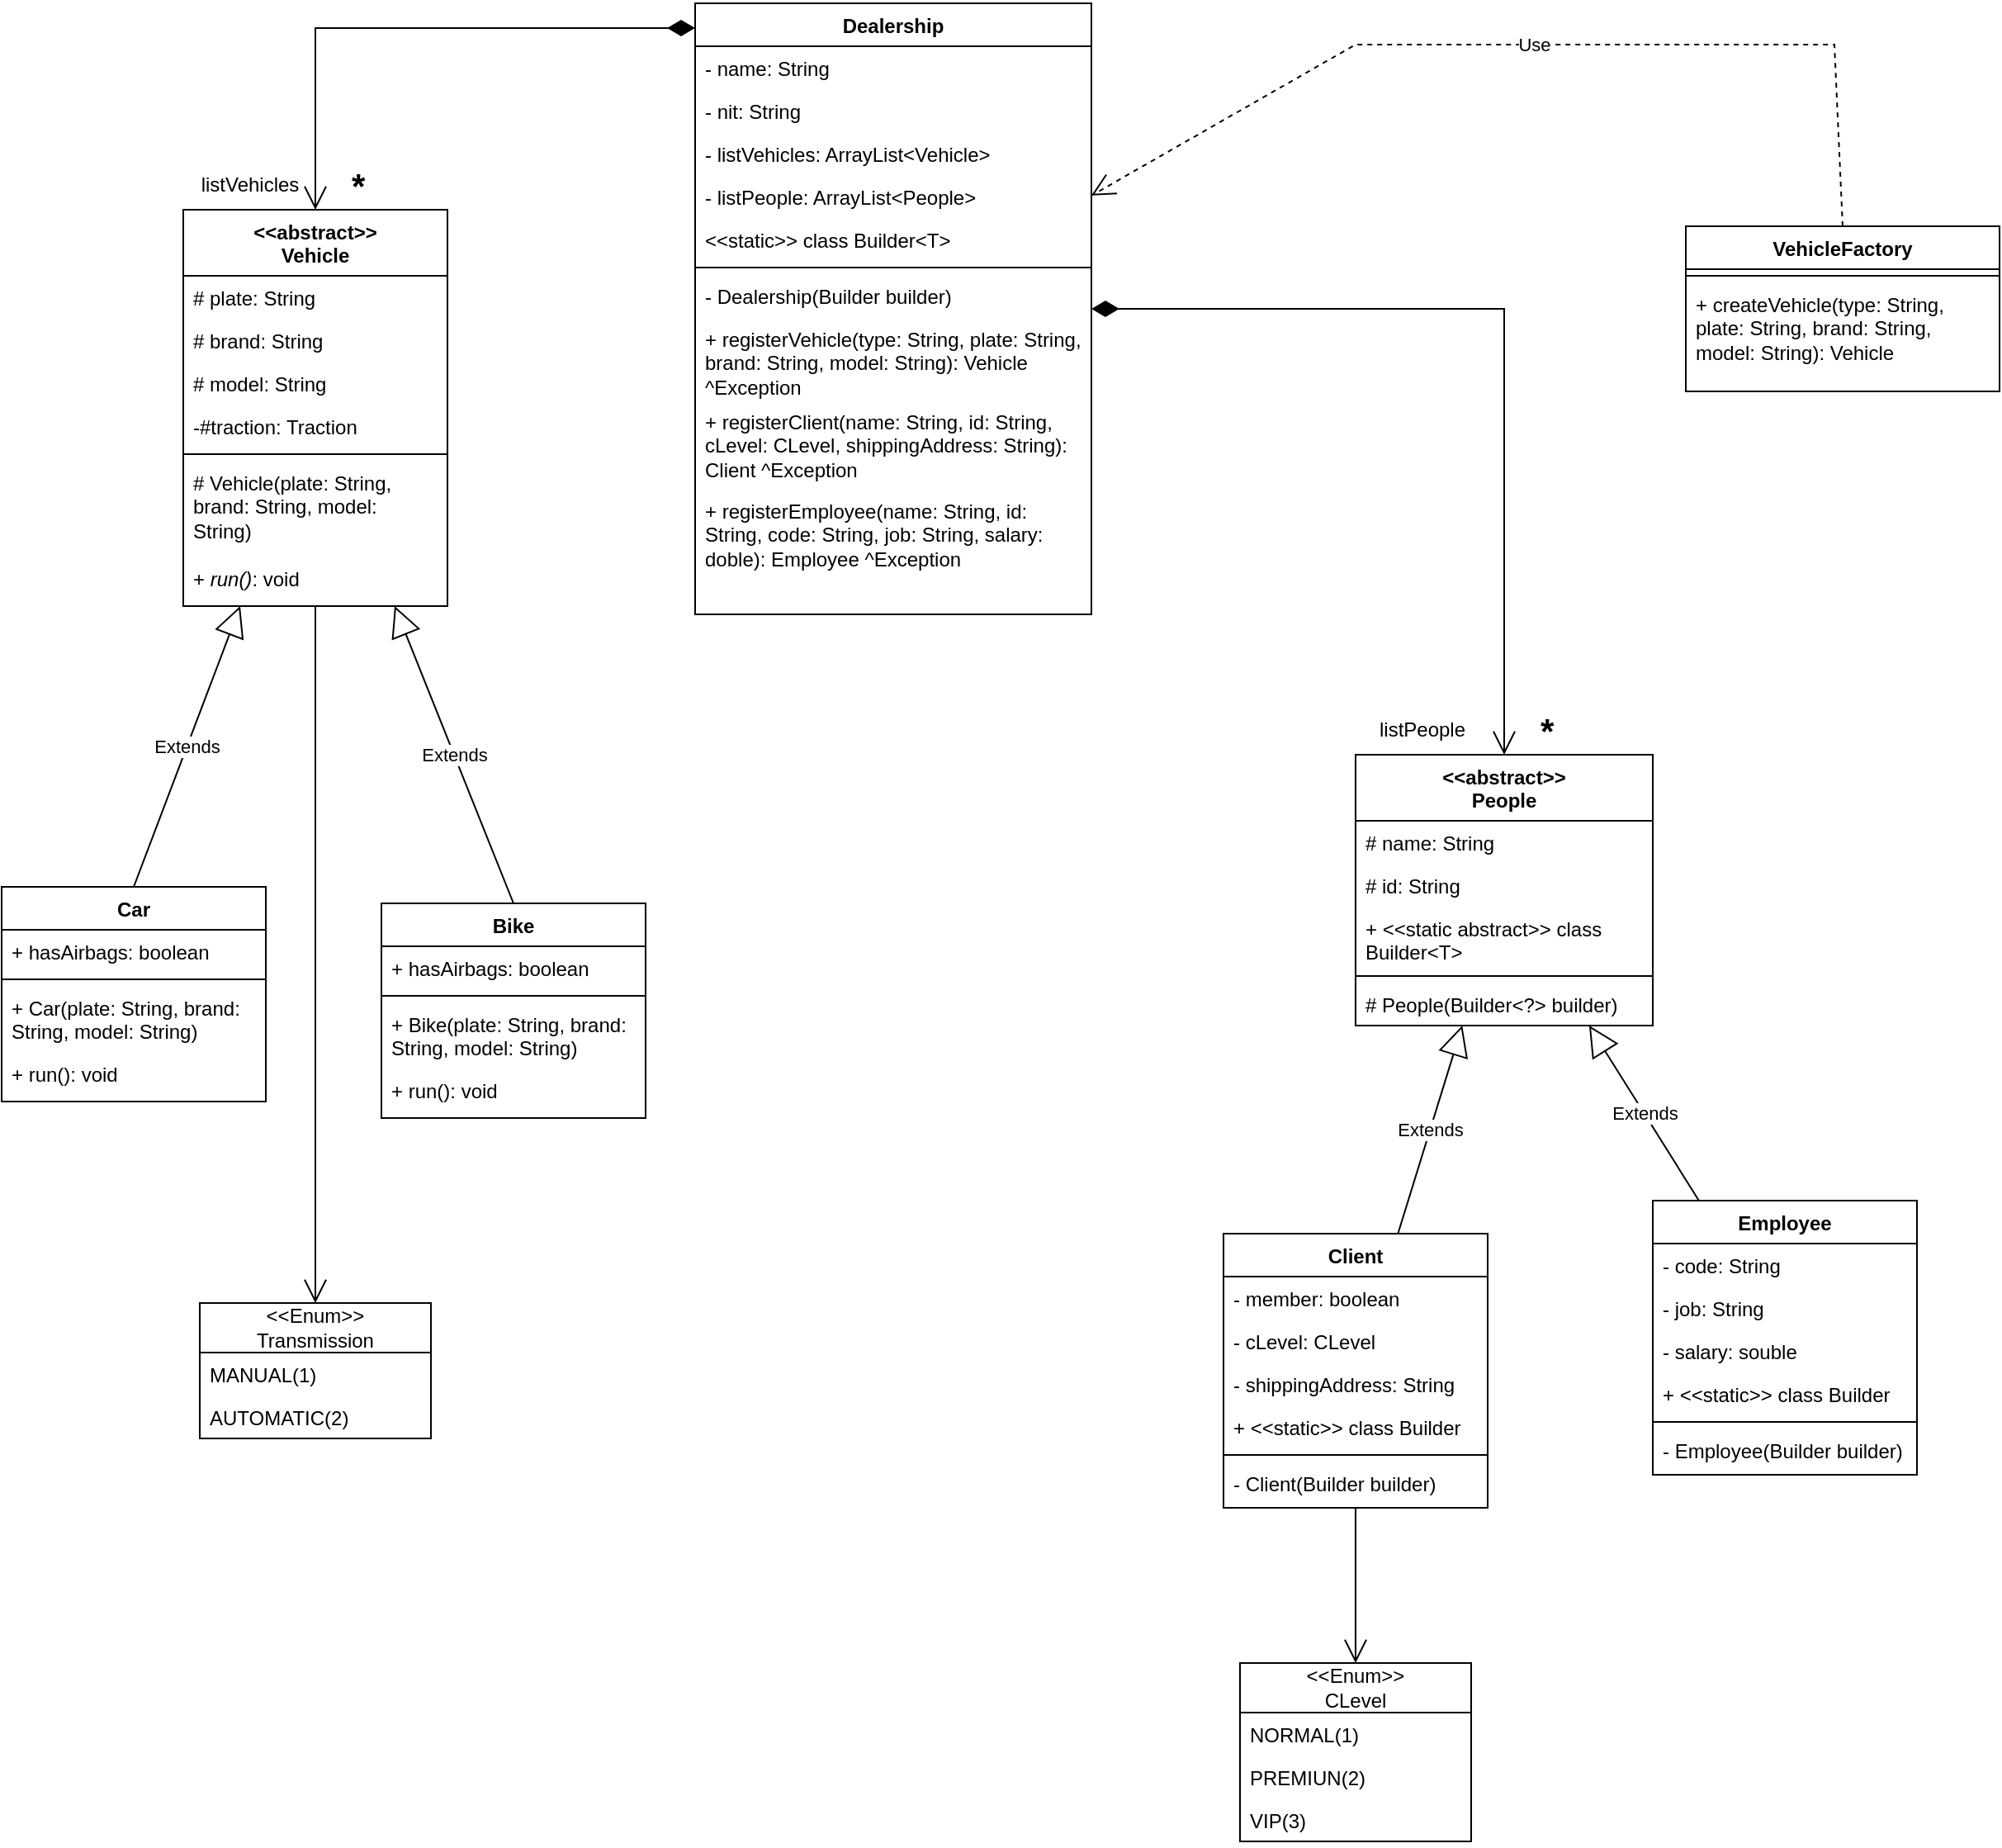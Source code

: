 <mxfile version="28.1.2">
  <diagram name="Página-1" id="mRv37U4wmgpILsiZLZiM">
    <mxGraphModel dx="2713" dy="1098" grid="1" gridSize="10" guides="1" tooltips="1" connect="1" arrows="1" fold="1" page="1" pageScale="1" pageWidth="827" pageHeight="1169" math="0" shadow="0">
      <root>
        <mxCell id="0" />
        <mxCell id="1" parent="0" />
        <mxCell id="we5CFTlUtSjJnZkdzTHI-1" value="Dealership" style="swimlane;fontStyle=1;align=center;verticalAlign=top;childLayout=stackLayout;horizontal=1;startSize=26;horizontalStack=0;resizeParent=1;resizeParentMax=0;resizeLast=0;collapsible=1;marginBottom=0;whiteSpace=wrap;html=1;" parent="1" vertex="1">
          <mxGeometry x="540" y="15" width="240" height="370" as="geometry" />
        </mxCell>
        <mxCell id="we5CFTlUtSjJnZkdzTHI-5" value="- name: String&lt;span style=&quot;background-color: transparent; color: light-dark(rgb(0, 0, 0), rgb(255, 255, 255));&quot;&gt;&amp;nbsp;&lt;/span&gt;" style="text;strokeColor=none;fillColor=none;align=left;verticalAlign=top;spacingLeft=4;spacingRight=4;overflow=hidden;rotatable=0;points=[[0,0.5],[1,0.5]];portConstraint=eastwest;whiteSpace=wrap;html=1;" parent="we5CFTlUtSjJnZkdzTHI-1" vertex="1">
          <mxGeometry y="26" width="240" height="26" as="geometry" />
        </mxCell>
        <mxCell id="we5CFTlUtSjJnZkdzTHI-2" value="- nit: String&lt;span style=&quot;background-color: transparent; color: light-dark(rgb(0, 0, 0), rgb(255, 255, 255));&quot;&gt;&amp;nbsp;&lt;/span&gt;" style="text;strokeColor=none;fillColor=none;align=left;verticalAlign=top;spacingLeft=4;spacingRight=4;overflow=hidden;rotatable=0;points=[[0,0.5],[1,0.5]];portConstraint=eastwest;whiteSpace=wrap;html=1;" parent="we5CFTlUtSjJnZkdzTHI-1" vertex="1">
          <mxGeometry y="52" width="240" height="26" as="geometry" />
        </mxCell>
        <mxCell id="uyxUzQ3jVB2el6wWb-nj-1" value="- listVehicles: ArrayList&amp;lt;Vehicle&amp;gt;&lt;span style=&quot;background-color: transparent; color: light-dark(rgb(0, 0, 0), rgb(255, 255, 255));&quot;&gt;&amp;nbsp;&lt;/span&gt;" style="text;strokeColor=none;fillColor=none;align=left;verticalAlign=top;spacingLeft=4;spacingRight=4;overflow=hidden;rotatable=0;points=[[0,0.5],[1,0.5]];portConstraint=eastwest;whiteSpace=wrap;html=1;" parent="we5CFTlUtSjJnZkdzTHI-1" vertex="1">
          <mxGeometry y="78" width="240" height="26" as="geometry" />
        </mxCell>
        <mxCell id="we5CFTlUtSjJnZkdzTHI-6" value="- listPeople: ArrayList&amp;lt;People&amp;gt;&lt;span style=&quot;background-color: transparent; color: light-dark(rgb(0, 0, 0), rgb(255, 255, 255));&quot;&gt;&amp;nbsp;&lt;/span&gt;" style="text;strokeColor=none;fillColor=none;align=left;verticalAlign=top;spacingLeft=4;spacingRight=4;overflow=hidden;rotatable=0;points=[[0,0.5],[1,0.5]];portConstraint=eastwest;whiteSpace=wrap;html=1;" parent="we5CFTlUtSjJnZkdzTHI-1" vertex="1">
          <mxGeometry y="104" width="240" height="26" as="geometry" />
        </mxCell>
        <mxCell id="uyxUzQ3jVB2el6wWb-nj-4" value="&amp;lt;&amp;lt;static&amp;gt;&amp;gt; class Builder&amp;lt;T&amp;gt;" style="text;strokeColor=none;fillColor=none;align=left;verticalAlign=top;spacingLeft=4;spacingRight=4;overflow=hidden;rotatable=0;points=[[0,0.5],[1,0.5]];portConstraint=eastwest;whiteSpace=wrap;html=1;" parent="we5CFTlUtSjJnZkdzTHI-1" vertex="1">
          <mxGeometry y="130" width="240" height="26" as="geometry" />
        </mxCell>
        <mxCell id="we5CFTlUtSjJnZkdzTHI-3" value="" style="line;strokeWidth=1;fillColor=none;align=left;verticalAlign=middle;spacingTop=-1;spacingLeft=3;spacingRight=3;rotatable=0;labelPosition=right;points=[];portConstraint=eastwest;strokeColor=inherit;" parent="we5CFTlUtSjJnZkdzTHI-1" vertex="1">
          <mxGeometry y="156" width="240" height="8" as="geometry" />
        </mxCell>
        <mxCell id="uyxUzQ3jVB2el6wWb-nj-3" value="- Dealership(Builder builder)" style="text;strokeColor=none;fillColor=none;align=left;verticalAlign=top;spacingLeft=4;spacingRight=4;overflow=hidden;rotatable=0;points=[[0,0.5],[1,0.5]];portConstraint=eastwest;whiteSpace=wrap;html=1;" parent="we5CFTlUtSjJnZkdzTHI-1" vertex="1">
          <mxGeometry y="164" width="240" height="26" as="geometry" />
        </mxCell>
        <mxCell id="uyxUzQ3jVB2el6wWb-nj-2" value="+ registerVehicle(type: String, plate: String, brand: String, model: String): Vehicle ^Exception" style="text;strokeColor=none;fillColor=none;align=left;verticalAlign=top;spacingLeft=4;spacingRight=4;overflow=hidden;rotatable=0;points=[[0,0.5],[1,0.5]];portConstraint=eastwest;whiteSpace=wrap;html=1;" parent="we5CFTlUtSjJnZkdzTHI-1" vertex="1">
          <mxGeometry y="190" width="240" height="50" as="geometry" />
        </mxCell>
        <mxCell id="uyxUzQ3jVB2el6wWb-nj-5" value="+ registerClient(name: String, id: String, cLevel: CLevel, shippingAddress: String): Client ^Exception" style="text;strokeColor=none;fillColor=none;align=left;verticalAlign=top;spacingLeft=4;spacingRight=4;overflow=hidden;rotatable=0;points=[[0,0.5],[1,0.5]];portConstraint=eastwest;whiteSpace=wrap;html=1;" parent="we5CFTlUtSjJnZkdzTHI-1" vertex="1">
          <mxGeometry y="240" width="240" height="54" as="geometry" />
        </mxCell>
        <mxCell id="we5CFTlUtSjJnZkdzTHI-4" value="+ registerEmployee(name: String, id: String, code: String, job: String, salary: doble): Employee ^Exception" style="text;strokeColor=none;fillColor=none;align=left;verticalAlign=top;spacingLeft=4;spacingRight=4;overflow=hidden;rotatable=0;points=[[0,0.5],[1,0.5]];portConstraint=eastwest;whiteSpace=wrap;html=1;" parent="we5CFTlUtSjJnZkdzTHI-1" vertex="1">
          <mxGeometry y="294" width="240" height="76" as="geometry" />
        </mxCell>
        <mxCell id="we5CFTlUtSjJnZkdzTHI-7" value="&lt;div&gt;&amp;lt;&amp;lt;abstract&lt;span style=&quot;background-color: transparent; color: light-dark(rgb(0, 0, 0), rgb(255, 255, 255));&quot;&gt;&amp;gt;&amp;gt;&lt;/span&gt;&lt;/div&gt;Vehicle" style="swimlane;fontStyle=1;align=center;verticalAlign=top;childLayout=stackLayout;horizontal=1;startSize=40;horizontalStack=0;resizeParent=1;resizeParentMax=0;resizeLast=0;collapsible=1;marginBottom=0;whiteSpace=wrap;html=1;" parent="1" vertex="1">
          <mxGeometry x="230" y="140" width="160" height="240" as="geometry" />
        </mxCell>
        <mxCell id="we5CFTlUtSjJnZkdzTHI-34" value="# plate: String" style="text;strokeColor=none;fillColor=none;align=left;verticalAlign=top;spacingLeft=4;spacingRight=4;overflow=hidden;rotatable=0;points=[[0,0.5],[1,0.5]];portConstraint=eastwest;whiteSpace=wrap;html=1;" parent="we5CFTlUtSjJnZkdzTHI-7" vertex="1">
          <mxGeometry y="40" width="160" height="26" as="geometry" />
        </mxCell>
        <mxCell id="we5CFTlUtSjJnZkdzTHI-8" value="# brand: String" style="text;strokeColor=none;fillColor=none;align=left;verticalAlign=top;spacingLeft=4;spacingRight=4;overflow=hidden;rotatable=0;points=[[0,0.5],[1,0.5]];portConstraint=eastwest;whiteSpace=wrap;html=1;" parent="we5CFTlUtSjJnZkdzTHI-7" vertex="1">
          <mxGeometry y="66" width="160" height="26" as="geometry" />
        </mxCell>
        <mxCell id="we5CFTlUtSjJnZkdzTHI-11" value="# model: String" style="text;strokeColor=none;fillColor=none;align=left;verticalAlign=top;spacingLeft=4;spacingRight=4;overflow=hidden;rotatable=0;points=[[0,0.5],[1,0.5]];portConstraint=eastwest;whiteSpace=wrap;html=1;" parent="we5CFTlUtSjJnZkdzTHI-7" vertex="1">
          <mxGeometry y="92" width="160" height="26" as="geometry" />
        </mxCell>
        <mxCell id="we5CFTlUtSjJnZkdzTHI-12" value="-#traction: Traction" style="text;strokeColor=none;fillColor=none;align=left;verticalAlign=top;spacingLeft=4;spacingRight=4;overflow=hidden;rotatable=0;points=[[0,0.5],[1,0.5]];portConstraint=eastwest;whiteSpace=wrap;html=1;" parent="we5CFTlUtSjJnZkdzTHI-7" vertex="1">
          <mxGeometry y="118" width="160" height="26" as="geometry" />
        </mxCell>
        <mxCell id="we5CFTlUtSjJnZkdzTHI-9" value="" style="line;strokeWidth=1;fillColor=none;align=left;verticalAlign=middle;spacingTop=-1;spacingLeft=3;spacingRight=3;rotatable=0;labelPosition=right;points=[];portConstraint=eastwest;strokeColor=inherit;" parent="we5CFTlUtSjJnZkdzTHI-7" vertex="1">
          <mxGeometry y="144" width="160" height="8" as="geometry" />
        </mxCell>
        <mxCell id="we5CFTlUtSjJnZkdzTHI-10" value="# Vehicle(plate: String, brand: String, model: String)" style="text;strokeColor=none;fillColor=none;align=left;verticalAlign=top;spacingLeft=4;spacingRight=4;overflow=hidden;rotatable=0;points=[[0,0.5],[1,0.5]];portConstraint=eastwest;whiteSpace=wrap;html=1;" parent="we5CFTlUtSjJnZkdzTHI-7" vertex="1">
          <mxGeometry y="152" width="160" height="58" as="geometry" />
        </mxCell>
        <mxCell id="uyxUzQ3jVB2el6wWb-nj-6" value="+ &lt;i&gt;run()&lt;/i&gt;: void" style="text;strokeColor=none;fillColor=none;align=left;verticalAlign=top;spacingLeft=4;spacingRight=4;overflow=hidden;rotatable=0;points=[[0,0.5],[1,0.5]];portConstraint=eastwest;whiteSpace=wrap;html=1;" parent="we5CFTlUtSjJnZkdzTHI-7" vertex="1">
          <mxGeometry y="210" width="160" height="30" as="geometry" />
        </mxCell>
        <mxCell id="we5CFTlUtSjJnZkdzTHI-13" value="Car" style="swimlane;fontStyle=1;align=center;verticalAlign=top;childLayout=stackLayout;horizontal=1;startSize=26;horizontalStack=0;resizeParent=1;resizeParentMax=0;resizeLast=0;collapsible=1;marginBottom=0;whiteSpace=wrap;html=1;" parent="1" vertex="1">
          <mxGeometry x="120" y="550" width="160" height="130" as="geometry" />
        </mxCell>
        <mxCell id="we5CFTlUtSjJnZkdzTHI-14" value="+ hasAirbags: boolean" style="text;strokeColor=none;fillColor=none;align=left;verticalAlign=top;spacingLeft=4;spacingRight=4;overflow=hidden;rotatable=0;points=[[0,0.5],[1,0.5]];portConstraint=eastwest;whiteSpace=wrap;html=1;" parent="we5CFTlUtSjJnZkdzTHI-13" vertex="1">
          <mxGeometry y="26" width="160" height="26" as="geometry" />
        </mxCell>
        <mxCell id="we5CFTlUtSjJnZkdzTHI-15" value="" style="line;strokeWidth=1;fillColor=none;align=left;verticalAlign=middle;spacingTop=-1;spacingLeft=3;spacingRight=3;rotatable=0;labelPosition=right;points=[];portConstraint=eastwest;strokeColor=inherit;" parent="we5CFTlUtSjJnZkdzTHI-13" vertex="1">
          <mxGeometry y="52" width="160" height="8" as="geometry" />
        </mxCell>
        <mxCell id="uyxUzQ3jVB2el6wWb-nj-9" value="+ Car(plate: String, brand: String, model: String)" style="text;strokeColor=none;fillColor=none;align=left;verticalAlign=top;spacingLeft=4;spacingRight=4;overflow=hidden;rotatable=0;points=[[0,0.5],[1,0.5]];portConstraint=eastwest;whiteSpace=wrap;html=1;" parent="we5CFTlUtSjJnZkdzTHI-13" vertex="1">
          <mxGeometry y="60" width="160" height="40" as="geometry" />
        </mxCell>
        <mxCell id="we5CFTlUtSjJnZkdzTHI-16" value="+ run(): void" style="text;strokeColor=none;fillColor=none;align=left;verticalAlign=top;spacingLeft=4;spacingRight=4;overflow=hidden;rotatable=0;points=[[0,0.5],[1,0.5]];portConstraint=eastwest;whiteSpace=wrap;html=1;" parent="we5CFTlUtSjJnZkdzTHI-13" vertex="1">
          <mxGeometry y="100" width="160" height="30" as="geometry" />
        </mxCell>
        <mxCell id="we5CFTlUtSjJnZkdzTHI-17" value="Bike" style="swimlane;fontStyle=1;align=center;verticalAlign=top;childLayout=stackLayout;horizontal=1;startSize=26;horizontalStack=0;resizeParent=1;resizeParentMax=0;resizeLast=0;collapsible=1;marginBottom=0;whiteSpace=wrap;html=1;" parent="1" vertex="1">
          <mxGeometry x="350" y="560" width="160" height="130" as="geometry" />
        </mxCell>
        <mxCell id="we5CFTlUtSjJnZkdzTHI-18" value="+ hasAirbags: boolean" style="text;strokeColor=none;fillColor=none;align=left;verticalAlign=top;spacingLeft=4;spacingRight=4;overflow=hidden;rotatable=0;points=[[0,0.5],[1,0.5]];portConstraint=eastwest;whiteSpace=wrap;html=1;" parent="we5CFTlUtSjJnZkdzTHI-17" vertex="1">
          <mxGeometry y="26" width="160" height="26" as="geometry" />
        </mxCell>
        <mxCell id="we5CFTlUtSjJnZkdzTHI-19" value="" style="line;strokeWidth=1;fillColor=none;align=left;verticalAlign=middle;spacingTop=-1;spacingLeft=3;spacingRight=3;rotatable=0;labelPosition=right;points=[];portConstraint=eastwest;strokeColor=inherit;" parent="we5CFTlUtSjJnZkdzTHI-17" vertex="1">
          <mxGeometry y="52" width="160" height="8" as="geometry" />
        </mxCell>
        <mxCell id="we5CFTlUtSjJnZkdzTHI-20" value="+ Bike(plate: String, brand: String, model: String)" style="text;strokeColor=none;fillColor=none;align=left;verticalAlign=top;spacingLeft=4;spacingRight=4;overflow=hidden;rotatable=0;points=[[0,0.5],[1,0.5]];portConstraint=eastwest;whiteSpace=wrap;html=1;" parent="we5CFTlUtSjJnZkdzTHI-17" vertex="1">
          <mxGeometry y="60" width="160" height="40" as="geometry" />
        </mxCell>
        <mxCell id="uyxUzQ3jVB2el6wWb-nj-7" value="+ run(): void" style="text;strokeColor=none;fillColor=none;align=left;verticalAlign=top;spacingLeft=4;spacingRight=4;overflow=hidden;rotatable=0;points=[[0,0.5],[1,0.5]];portConstraint=eastwest;whiteSpace=wrap;html=1;" parent="we5CFTlUtSjJnZkdzTHI-17" vertex="1">
          <mxGeometry y="100" width="160" height="30" as="geometry" />
        </mxCell>
        <mxCell id="we5CFTlUtSjJnZkdzTHI-22" value="Use" style="endArrow=open;endSize=12;dashed=1;html=1;rounded=0;exitX=0.5;exitY=0;exitDx=0;exitDy=0;" parent="1" source="we5CFTlUtSjJnZkdzTHI-23" target="we5CFTlUtSjJnZkdzTHI-1" edge="1">
          <mxGeometry width="160" relative="1" as="geometry">
            <mxPoint x="350" y="200" as="sourcePoint" />
            <mxPoint x="410" y="190" as="targetPoint" />
            <Array as="points">
              <mxPoint x="1230" y="40" />
              <mxPoint x="1140" y="40" />
              <mxPoint x="1000" y="40" />
              <mxPoint x="940" y="40" />
            </Array>
          </mxGeometry>
        </mxCell>
        <mxCell id="we5CFTlUtSjJnZkdzTHI-23" value="VehicleFactory&lt;div&gt;&lt;br&gt;&lt;/div&gt;" style="swimlane;fontStyle=1;align=center;verticalAlign=top;childLayout=stackLayout;horizontal=1;startSize=26;horizontalStack=0;resizeParent=1;resizeParentMax=0;resizeLast=0;collapsible=1;marginBottom=0;whiteSpace=wrap;html=1;" parent="1" vertex="1">
          <mxGeometry x="1140" y="150" width="190" height="100" as="geometry" />
        </mxCell>
        <mxCell id="we5CFTlUtSjJnZkdzTHI-25" value="" style="line;strokeWidth=1;fillColor=none;align=left;verticalAlign=middle;spacingTop=-1;spacingLeft=3;spacingRight=3;rotatable=0;labelPosition=right;points=[];portConstraint=eastwest;strokeColor=inherit;" parent="we5CFTlUtSjJnZkdzTHI-23" vertex="1">
          <mxGeometry y="26" width="190" height="8" as="geometry" />
        </mxCell>
        <mxCell id="we5CFTlUtSjJnZkdzTHI-26" value="+ createVehicle(type: String, plate: String, brand: String, model: String): Vehicle" style="text;strokeColor=none;fillColor=none;align=left;verticalAlign=top;spacingLeft=4;spacingRight=4;overflow=hidden;rotatable=0;points=[[0,0.5],[1,0.5]];portConstraint=eastwest;whiteSpace=wrap;html=1;" parent="we5CFTlUtSjJnZkdzTHI-23" vertex="1">
          <mxGeometry y="34" width="190" height="66" as="geometry" />
        </mxCell>
        <mxCell id="we5CFTlUtSjJnZkdzTHI-27" value="&lt;b&gt;&lt;font style=&quot;font-size: 21px;&quot;&gt;*&lt;/font&gt;&lt;/b&gt;" style="endArrow=open;html=1;endSize=12;startArrow=diamondThin;startSize=14;startFill=1;edgeStyle=orthogonalEdgeStyle;align=left;verticalAlign=bottom;rounded=0;" parent="1" source="we5CFTlUtSjJnZkdzTHI-1" target="we5CFTlUtSjJnZkdzTHI-7" edge="1">
          <mxGeometry x="1" y="20" relative="1" as="geometry">
            <mxPoint x="210" y="110" as="sourcePoint" />
            <mxPoint x="160" y="120" as="targetPoint" />
            <mxPoint as="offset" />
            <Array as="points">
              <mxPoint x="310" y="30" />
            </Array>
          </mxGeometry>
        </mxCell>
        <mxCell id="we5CFTlUtSjJnZkdzTHI-31" value="listVehicles" style="text;html=1;align=center;verticalAlign=middle;resizable=0;points=[];autosize=1;strokeColor=none;fillColor=none;" parent="1" vertex="1">
          <mxGeometry x="230" y="110" width="80" height="30" as="geometry" />
        </mxCell>
        <mxCell id="we5CFTlUtSjJnZkdzTHI-32" value="Extends" style="endArrow=block;endSize=16;endFill=0;html=1;rounded=0;exitX=0.5;exitY=0;exitDx=0;exitDy=0;" parent="1" source="we5CFTlUtSjJnZkdzTHI-13" target="we5CFTlUtSjJnZkdzTHI-7" edge="1">
          <mxGeometry width="160" relative="1" as="geometry">
            <mxPoint x="220" y="360" as="sourcePoint" />
            <mxPoint x="130" y="450" as="targetPoint" />
          </mxGeometry>
        </mxCell>
        <mxCell id="we5CFTlUtSjJnZkdzTHI-33" value="Extends" style="endArrow=block;endSize=16;endFill=0;html=1;rounded=0;exitX=0.5;exitY=0;exitDx=0;exitDy=0;" parent="1" source="we5CFTlUtSjJnZkdzTHI-17" target="we5CFTlUtSjJnZkdzTHI-7" edge="1">
          <mxGeometry width="160" relative="1" as="geometry">
            <mxPoint x="321" y="425" as="sourcePoint" />
            <mxPoint x="320" y="330" as="targetPoint" />
            <Array as="points" />
          </mxGeometry>
        </mxCell>
        <mxCell id="uyxUzQ3jVB2el6wWb-nj-10" value="&amp;lt;&amp;lt;abstract&amp;gt;&amp;gt;&lt;div&gt;People&lt;/div&gt;" style="swimlane;fontStyle=1;align=center;verticalAlign=top;childLayout=stackLayout;horizontal=1;startSize=40;horizontalStack=0;resizeParent=1;resizeParentMax=0;resizeLast=0;collapsible=1;marginBottom=0;whiteSpace=wrap;html=1;" parent="1" vertex="1">
          <mxGeometry x="940" y="470" width="180" height="164" as="geometry" />
        </mxCell>
        <mxCell id="uyxUzQ3jVB2el6wWb-nj-14" value="# name: String" style="text;strokeColor=none;fillColor=none;align=left;verticalAlign=top;spacingLeft=4;spacingRight=4;overflow=hidden;rotatable=0;points=[[0,0.5],[1,0.5]];portConstraint=eastwest;whiteSpace=wrap;html=1;" parent="uyxUzQ3jVB2el6wWb-nj-10" vertex="1">
          <mxGeometry y="40" width="180" height="26" as="geometry" />
        </mxCell>
        <mxCell id="uyxUzQ3jVB2el6wWb-nj-15" value="# id: String" style="text;strokeColor=none;fillColor=none;align=left;verticalAlign=top;spacingLeft=4;spacingRight=4;overflow=hidden;rotatable=0;points=[[0,0.5],[1,0.5]];portConstraint=eastwest;whiteSpace=wrap;html=1;" parent="uyxUzQ3jVB2el6wWb-nj-10" vertex="1">
          <mxGeometry y="66" width="180" height="26" as="geometry" />
        </mxCell>
        <mxCell id="uyxUzQ3jVB2el6wWb-nj-11" value="+ &amp;lt;&amp;lt;static abstract&amp;gt;&amp;gt; class Builder&amp;lt;T&amp;gt;" style="text;strokeColor=none;fillColor=none;align=left;verticalAlign=top;spacingLeft=4;spacingRight=4;overflow=hidden;rotatable=0;points=[[0,0.5],[1,0.5]];portConstraint=eastwest;whiteSpace=wrap;html=1;" parent="uyxUzQ3jVB2el6wWb-nj-10" vertex="1">
          <mxGeometry y="92" width="180" height="38" as="geometry" />
        </mxCell>
        <mxCell id="uyxUzQ3jVB2el6wWb-nj-12" value="" style="line;strokeWidth=1;fillColor=none;align=left;verticalAlign=middle;spacingTop=-1;spacingLeft=3;spacingRight=3;rotatable=0;labelPosition=right;points=[];portConstraint=eastwest;strokeColor=inherit;" parent="uyxUzQ3jVB2el6wWb-nj-10" vertex="1">
          <mxGeometry y="130" width="180" height="8" as="geometry" />
        </mxCell>
        <mxCell id="uyxUzQ3jVB2el6wWb-nj-13" value="# People(Builder&amp;lt;?&amp;gt; builder)" style="text;strokeColor=none;fillColor=none;align=left;verticalAlign=top;spacingLeft=4;spacingRight=4;overflow=hidden;rotatable=0;points=[[0,0.5],[1,0.5]];portConstraint=eastwest;whiteSpace=wrap;html=1;" parent="uyxUzQ3jVB2el6wWb-nj-10" vertex="1">
          <mxGeometry y="138" width="180" height="26" as="geometry" />
        </mxCell>
        <mxCell id="uyxUzQ3jVB2el6wWb-nj-17" value="listPeople" style="text;html=1;align=center;verticalAlign=middle;resizable=0;points=[];autosize=1;strokeColor=none;fillColor=none;" parent="1" vertex="1">
          <mxGeometry x="940" y="440" width="80" height="30" as="geometry" />
        </mxCell>
        <mxCell id="uyxUzQ3jVB2el6wWb-nj-21" value="&lt;b&gt;&lt;font style=&quot;font-size: 21px;&quot;&gt;*&lt;/font&gt;&lt;/b&gt;" style="endArrow=open;html=1;endSize=12;startArrow=diamondThin;startSize=14;startFill=1;edgeStyle=orthogonalEdgeStyle;align=left;verticalAlign=bottom;rounded=0;" parent="1" source="we5CFTlUtSjJnZkdzTHI-1" target="uyxUzQ3jVB2el6wWb-nj-10" edge="1">
          <mxGeometry x="1" y="20" relative="1" as="geometry">
            <mxPoint x="660" y="420" as="sourcePoint" />
            <mxPoint x="430" y="540" as="targetPoint" />
            <mxPoint as="offset" />
            <Array as="points" />
          </mxGeometry>
        </mxCell>
        <mxCell id="uyxUzQ3jVB2el6wWb-nj-22" value="Client" style="swimlane;fontStyle=1;align=center;verticalAlign=top;childLayout=stackLayout;horizontal=1;startSize=26;horizontalStack=0;resizeParent=1;resizeParentMax=0;resizeLast=0;collapsible=1;marginBottom=0;whiteSpace=wrap;html=1;" parent="1" vertex="1">
          <mxGeometry x="860" y="760" width="160" height="166" as="geometry" />
        </mxCell>
        <mxCell id="uyxUzQ3jVB2el6wWb-nj-32" value="- member: boolean" style="text;strokeColor=none;fillColor=none;align=left;verticalAlign=top;spacingLeft=4;spacingRight=4;overflow=hidden;rotatable=0;points=[[0,0.5],[1,0.5]];portConstraint=eastwest;whiteSpace=wrap;html=1;" parent="uyxUzQ3jVB2el6wWb-nj-22" vertex="1">
          <mxGeometry y="26" width="160" height="26" as="geometry" />
        </mxCell>
        <mxCell id="uyxUzQ3jVB2el6wWb-nj-33" value="- cLevel: CLevel" style="text;strokeColor=none;fillColor=none;align=left;verticalAlign=top;spacingLeft=4;spacingRight=4;overflow=hidden;rotatable=0;points=[[0,0.5],[1,0.5]];portConstraint=eastwest;whiteSpace=wrap;html=1;" parent="uyxUzQ3jVB2el6wWb-nj-22" vertex="1">
          <mxGeometry y="52" width="160" height="26" as="geometry" />
        </mxCell>
        <mxCell id="uyxUzQ3jVB2el6wWb-nj-36" value="- shippingAddress: String" style="text;strokeColor=none;fillColor=none;align=left;verticalAlign=top;spacingLeft=4;spacingRight=4;overflow=hidden;rotatable=0;points=[[0,0.5],[1,0.5]];portConstraint=eastwest;whiteSpace=wrap;html=1;" parent="uyxUzQ3jVB2el6wWb-nj-22" vertex="1">
          <mxGeometry y="78" width="160" height="26" as="geometry" />
        </mxCell>
        <mxCell id="uyxUzQ3jVB2el6wWb-nj-23" value="+ &amp;lt;&amp;lt;static&amp;gt;&amp;gt; class Builder" style="text;strokeColor=none;fillColor=none;align=left;verticalAlign=top;spacingLeft=4;spacingRight=4;overflow=hidden;rotatable=0;points=[[0,0.5],[1,0.5]];portConstraint=eastwest;whiteSpace=wrap;html=1;" parent="uyxUzQ3jVB2el6wWb-nj-22" vertex="1">
          <mxGeometry y="104" width="160" height="26" as="geometry" />
        </mxCell>
        <mxCell id="uyxUzQ3jVB2el6wWb-nj-24" value="" style="line;strokeWidth=1;fillColor=none;align=left;verticalAlign=middle;spacingTop=-1;spacingLeft=3;spacingRight=3;rotatable=0;labelPosition=right;points=[];portConstraint=eastwest;strokeColor=inherit;" parent="uyxUzQ3jVB2el6wWb-nj-22" vertex="1">
          <mxGeometry y="130" width="160" height="8" as="geometry" />
        </mxCell>
        <mxCell id="uyxUzQ3jVB2el6wWb-nj-25" value="- Client(Builder builder)" style="text;strokeColor=none;fillColor=none;align=left;verticalAlign=top;spacingLeft=4;spacingRight=4;overflow=hidden;rotatable=0;points=[[0,0.5],[1,0.5]];portConstraint=eastwest;whiteSpace=wrap;html=1;" parent="uyxUzQ3jVB2el6wWb-nj-22" vertex="1">
          <mxGeometry y="138" width="160" height="28" as="geometry" />
        </mxCell>
        <mxCell id="uyxUzQ3jVB2el6wWb-nj-37" value="Employee" style="swimlane;fontStyle=1;align=center;verticalAlign=top;childLayout=stackLayout;horizontal=1;startSize=26;horizontalStack=0;resizeParent=1;resizeParentMax=0;resizeLast=0;collapsible=1;marginBottom=0;whiteSpace=wrap;html=1;" parent="1" vertex="1">
          <mxGeometry x="1120" y="740" width="160" height="166" as="geometry" />
        </mxCell>
        <mxCell id="uyxUzQ3jVB2el6wWb-nj-38" value="- code: String" style="text;strokeColor=none;fillColor=none;align=left;verticalAlign=top;spacingLeft=4;spacingRight=4;overflow=hidden;rotatable=0;points=[[0,0.5],[1,0.5]];portConstraint=eastwest;whiteSpace=wrap;html=1;" parent="uyxUzQ3jVB2el6wWb-nj-37" vertex="1">
          <mxGeometry y="26" width="160" height="26" as="geometry" />
        </mxCell>
        <mxCell id="uyxUzQ3jVB2el6wWb-nj-39" value="- job: String" style="text;strokeColor=none;fillColor=none;align=left;verticalAlign=top;spacingLeft=4;spacingRight=4;overflow=hidden;rotatable=0;points=[[0,0.5],[1,0.5]];portConstraint=eastwest;whiteSpace=wrap;html=1;" parent="uyxUzQ3jVB2el6wWb-nj-37" vertex="1">
          <mxGeometry y="52" width="160" height="26" as="geometry" />
        </mxCell>
        <mxCell id="uyxUzQ3jVB2el6wWb-nj-40" value="- salary: souble" style="text;strokeColor=none;fillColor=none;align=left;verticalAlign=top;spacingLeft=4;spacingRight=4;overflow=hidden;rotatable=0;points=[[0,0.5],[1,0.5]];portConstraint=eastwest;whiteSpace=wrap;html=1;" parent="uyxUzQ3jVB2el6wWb-nj-37" vertex="1">
          <mxGeometry y="78" width="160" height="26" as="geometry" />
        </mxCell>
        <mxCell id="uyxUzQ3jVB2el6wWb-nj-41" value="+ &amp;lt;&amp;lt;static&amp;gt;&amp;gt; class Builder" style="text;strokeColor=none;fillColor=none;align=left;verticalAlign=top;spacingLeft=4;spacingRight=4;overflow=hidden;rotatable=0;points=[[0,0.5],[1,0.5]];portConstraint=eastwest;whiteSpace=wrap;html=1;" parent="uyxUzQ3jVB2el6wWb-nj-37" vertex="1">
          <mxGeometry y="104" width="160" height="26" as="geometry" />
        </mxCell>
        <mxCell id="uyxUzQ3jVB2el6wWb-nj-42" value="" style="line;strokeWidth=1;fillColor=none;align=left;verticalAlign=middle;spacingTop=-1;spacingLeft=3;spacingRight=3;rotatable=0;labelPosition=right;points=[];portConstraint=eastwest;strokeColor=inherit;" parent="uyxUzQ3jVB2el6wWb-nj-37" vertex="1">
          <mxGeometry y="130" width="160" height="8" as="geometry" />
        </mxCell>
        <mxCell id="uyxUzQ3jVB2el6wWb-nj-43" value="- Employee(Builder builder)" style="text;strokeColor=none;fillColor=none;align=left;verticalAlign=top;spacingLeft=4;spacingRight=4;overflow=hidden;rotatable=0;points=[[0,0.5],[1,0.5]];portConstraint=eastwest;whiteSpace=wrap;html=1;" parent="uyxUzQ3jVB2el6wWb-nj-37" vertex="1">
          <mxGeometry y="138" width="160" height="28" as="geometry" />
        </mxCell>
        <mxCell id="uyxUzQ3jVB2el6wWb-nj-45" value="Extends" style="endArrow=block;endSize=16;endFill=0;html=1;rounded=0;" parent="1" source="uyxUzQ3jVB2el6wWb-nj-22" target="uyxUzQ3jVB2el6wWb-nj-10" edge="1">
          <mxGeometry width="160" relative="1" as="geometry">
            <mxPoint x="610" y="980" as="sourcePoint" />
            <mxPoint x="510" y="700" as="targetPoint" />
            <Array as="points" />
          </mxGeometry>
        </mxCell>
        <mxCell id="uyxUzQ3jVB2el6wWb-nj-46" value="Extends" style="endArrow=block;endSize=16;endFill=0;html=1;rounded=0;" parent="1" source="uyxUzQ3jVB2el6wWb-nj-37" target="uyxUzQ3jVB2el6wWb-nj-10" edge="1">
          <mxGeometry width="160" relative="1" as="geometry">
            <mxPoint x="670" y="970" as="sourcePoint" />
            <mxPoint x="570" y="690" as="targetPoint" />
            <Array as="points" />
          </mxGeometry>
        </mxCell>
        <mxCell id="uyxUzQ3jVB2el6wWb-nj-48" value="&amp;lt;&amp;lt;Enum&amp;gt;&amp;gt;&lt;div&gt;Transmission&lt;/div&gt;" style="swimlane;fontStyle=0;childLayout=stackLayout;horizontal=1;startSize=30;fillColor=none;horizontalStack=0;resizeParent=1;resizeParentMax=0;resizeLast=0;collapsible=1;marginBottom=0;whiteSpace=wrap;html=1;" parent="1" vertex="1">
          <mxGeometry x="240" y="802" width="140" height="82" as="geometry" />
        </mxCell>
        <mxCell id="uyxUzQ3jVB2el6wWb-nj-49" value="MANUAL(1)" style="text;strokeColor=none;fillColor=none;align=left;verticalAlign=top;spacingLeft=4;spacingRight=4;overflow=hidden;rotatable=0;points=[[0,0.5],[1,0.5]];portConstraint=eastwest;whiteSpace=wrap;html=1;" parent="uyxUzQ3jVB2el6wWb-nj-48" vertex="1">
          <mxGeometry y="30" width="140" height="26" as="geometry" />
        </mxCell>
        <mxCell id="uyxUzQ3jVB2el6wWb-nj-50" value="AUTOMATIC(2)" style="text;strokeColor=none;fillColor=none;align=left;verticalAlign=top;spacingLeft=4;spacingRight=4;overflow=hidden;rotatable=0;points=[[0,0.5],[1,0.5]];portConstraint=eastwest;whiteSpace=wrap;html=1;" parent="uyxUzQ3jVB2el6wWb-nj-48" vertex="1">
          <mxGeometry y="56" width="140" height="26" as="geometry" />
        </mxCell>
        <mxCell id="uyxUzQ3jVB2el6wWb-nj-52" value="&amp;lt;&amp;lt;Enum&amp;gt;&amp;gt;&lt;div&gt;CLevel&lt;/div&gt;" style="swimlane;fontStyle=0;childLayout=stackLayout;horizontal=1;startSize=30;fillColor=none;horizontalStack=0;resizeParent=1;resizeParentMax=0;resizeLast=0;collapsible=1;marginBottom=0;whiteSpace=wrap;html=1;" parent="1" vertex="1">
          <mxGeometry x="870" y="1020" width="140" height="108" as="geometry" />
        </mxCell>
        <mxCell id="uyxUzQ3jVB2el6wWb-nj-53" value="NORMAL(1)" style="text;strokeColor=none;fillColor=none;align=left;verticalAlign=top;spacingLeft=4;spacingRight=4;overflow=hidden;rotatable=0;points=[[0,0.5],[1,0.5]];portConstraint=eastwest;whiteSpace=wrap;html=1;" parent="uyxUzQ3jVB2el6wWb-nj-52" vertex="1">
          <mxGeometry y="30" width="140" height="26" as="geometry" />
        </mxCell>
        <mxCell id="uyxUzQ3jVB2el6wWb-nj-56" value="PREMIUN(2)" style="text;strokeColor=none;fillColor=none;align=left;verticalAlign=top;spacingLeft=4;spacingRight=4;overflow=hidden;rotatable=0;points=[[0,0.5],[1,0.5]];portConstraint=eastwest;whiteSpace=wrap;html=1;" parent="uyxUzQ3jVB2el6wWb-nj-52" vertex="1">
          <mxGeometry y="56" width="140" height="26" as="geometry" />
        </mxCell>
        <mxCell id="uyxUzQ3jVB2el6wWb-nj-54" value="VIP(3)" style="text;strokeColor=none;fillColor=none;align=left;verticalAlign=top;spacingLeft=4;spacingRight=4;overflow=hidden;rotatable=0;points=[[0,0.5],[1,0.5]];portConstraint=eastwest;whiteSpace=wrap;html=1;" parent="uyxUzQ3jVB2el6wWb-nj-52" vertex="1">
          <mxGeometry y="82" width="140" height="26" as="geometry" />
        </mxCell>
        <mxCell id="uyxUzQ3jVB2el6wWb-nj-57" value="" style="endArrow=open;endFill=1;endSize=12;html=1;rounded=0;" parent="1" source="we5CFTlUtSjJnZkdzTHI-7" target="uyxUzQ3jVB2el6wWb-nj-48" edge="1">
          <mxGeometry width="160" relative="1" as="geometry">
            <mxPoint x="300" y="1046" as="sourcePoint" />
            <mxPoint x="420" y="946" as="targetPoint" />
          </mxGeometry>
        </mxCell>
        <mxCell id="uyxUzQ3jVB2el6wWb-nj-58" value="" style="endArrow=open;endFill=1;endSize=12;html=1;rounded=0;" parent="1" source="uyxUzQ3jVB2el6wWb-nj-22" target="uyxUzQ3jVB2el6wWb-nj-52" edge="1">
          <mxGeometry width="160" relative="1" as="geometry">
            <mxPoint x="300" y="720" as="sourcePoint" />
            <mxPoint x="300" y="1142" as="targetPoint" />
          </mxGeometry>
        </mxCell>
      </root>
    </mxGraphModel>
  </diagram>
</mxfile>
